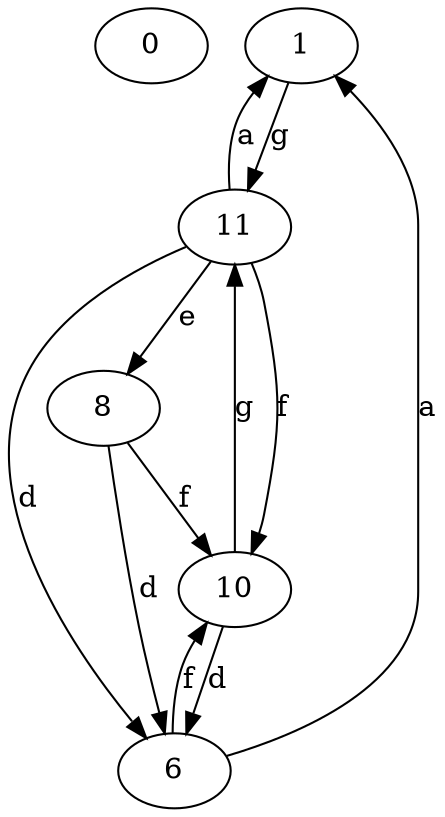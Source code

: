strict digraph  {
0;
1;
6;
8;
10;
11;
1 -> 11  [label=g];
6 -> 1  [label=a];
6 -> 10  [label=f];
8 -> 6  [label=d];
8 -> 10  [label=f];
10 -> 6  [label=d];
10 -> 11  [label=g];
11 -> 1  [label=a];
11 -> 6  [label=d];
11 -> 8  [label=e];
11 -> 10  [label=f];
}
